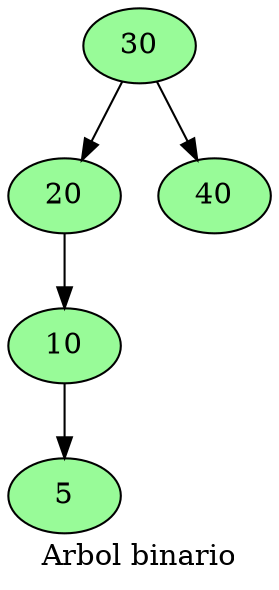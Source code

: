 digraph arbol {
graph[label="Arbol binario"] node[style="filled", fillcolor="palegreen"]
n30[label="30"];
n20[label="20"];
n10[label="10"];
n5[label="5"];
n40[label="40"];

n30 -> n20;
n30 -> n40;
n20 -> n10;
n10 -> n5;

}